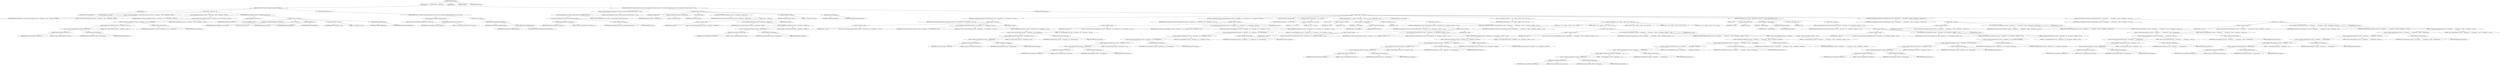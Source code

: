 digraph "addJavaRuntime" {  
"1075" [label = <(METHOD,addJavaRuntime)<SUB>569</SUB>> ]
"129" [label = <(PARAM,this)<SUB>569</SUB>> ]
"1076" [label = <(BLOCK,&lt;empty&gt;,&lt;empty&gt;)<SUB>569</SUB>> ]
"1077" [label = <(CONTROL_STRUCTURE,if (JavaEnvUtils.isKaffe()),if (JavaEnvUtils.isKaffe()))<SUB>570</SUB>> ]
"1078" [label = <(isKaffe,isKaffe())<SUB>570</SUB>> ]
"1079" [label = <(IDENTIFIER,JavaEnvUtils,isKaffe())<SUB>570</SUB>> ]
"1080" [label = <(BLOCK,&lt;empty&gt;,&lt;empty&gt;)<SUB>570</SUB>> ]
"125" [label = <(LOCAL,File kaffeShare: java.io.File)> ]
"1081" [label = <(&lt;operator&gt;.assignment,File kaffeShare = new File(System.getProperty(&quot;java.home&quot;) + File.separator + &quot;share&quot; + File.separator + &quot;kaffe&quot;))<SUB>573</SUB>> ]
"1082" [label = <(IDENTIFIER,kaffeShare,File kaffeShare = new File(System.getProperty(&quot;java.home&quot;) + File.separator + &quot;share&quot; + File.separator + &quot;kaffe&quot;))<SUB>573</SUB>> ]
"1083" [label = <(&lt;operator&gt;.alloc,new File(System.getProperty(&quot;java.home&quot;) + File.separator + &quot;share&quot; + File.separator + &quot;kaffe&quot;))<SUB>573</SUB>> ]
"1084" [label = <(&lt;init&gt;,new File(System.getProperty(&quot;java.home&quot;) + File.separator + &quot;share&quot; + File.separator + &quot;kaffe&quot;))<SUB>573</SUB>> ]
"124" [label = <(IDENTIFIER,kaffeShare,new File(System.getProperty(&quot;java.home&quot;) + File.separator + &quot;share&quot; + File.separator + &quot;kaffe&quot;))<SUB>573</SUB>> ]
"1085" [label = <(&lt;operator&gt;.addition,System.getProperty(&quot;java.home&quot;) + File.separator + &quot;share&quot; + File.separator + &quot;kaffe&quot;)<SUB>573</SUB>> ]
"1086" [label = <(&lt;operator&gt;.addition,System.getProperty(&quot;java.home&quot;) + File.separator + &quot;share&quot; + File.separator)<SUB>573</SUB>> ]
"1087" [label = <(&lt;operator&gt;.addition,System.getProperty(&quot;java.home&quot;) + File.separator + &quot;share&quot;)<SUB>573</SUB>> ]
"1088" [label = <(&lt;operator&gt;.addition,System.getProperty(&quot;java.home&quot;) + File.separator)<SUB>573</SUB>> ]
"1089" [label = <(getProperty,System.getProperty(&quot;java.home&quot;))<SUB>573</SUB>> ]
"1090" [label = <(IDENTIFIER,System,System.getProperty(&quot;java.home&quot;))<SUB>573</SUB>> ]
"1091" [label = <(LITERAL,&quot;java.home&quot;,System.getProperty(&quot;java.home&quot;))<SUB>573</SUB>> ]
"1092" [label = <(&lt;operator&gt;.fieldAccess,File.separator)<SUB>574</SUB>> ]
"1093" [label = <(IDENTIFIER,File,System.getProperty(&quot;java.home&quot;) + File.separator)<SUB>574</SUB>> ]
"1094" [label = <(FIELD_IDENTIFIER,separator,separator)<SUB>574</SUB>> ]
"1095" [label = <(LITERAL,&quot;share&quot;,System.getProperty(&quot;java.home&quot;) + File.separator + &quot;share&quot;)<SUB>574</SUB>> ]
"1096" [label = <(&lt;operator&gt;.fieldAccess,File.separator)<SUB>575</SUB>> ]
"1097" [label = <(IDENTIFIER,File,System.getProperty(&quot;java.home&quot;) + File.separator + &quot;share&quot; + File.separator)<SUB>575</SUB>> ]
"1098" [label = <(FIELD_IDENTIFIER,separator,separator)<SUB>575</SUB>> ]
"1099" [label = <(LITERAL,&quot;kaffe&quot;,System.getProperty(&quot;java.home&quot;) + File.separator + &quot;share&quot; + File.separator + &quot;kaffe&quot;)<SUB>575</SUB>> ]
"1100" [label = <(CONTROL_STRUCTURE,if (kaffeShare.isDirectory()),if (kaffeShare.isDirectory()))<SUB>576</SUB>> ]
"1101" [label = <(isDirectory,kaffeShare.isDirectory())<SUB>576</SUB>> ]
"1102" [label = <(IDENTIFIER,kaffeShare,kaffeShare.isDirectory())<SUB>576</SUB>> ]
"1103" [label = <(BLOCK,&lt;empty&gt;,&lt;empty&gt;)<SUB>576</SUB>> ]
"127" [label = <(LOCAL,FileSet kaffeJarFiles: ANY)> ]
"1104" [label = <(&lt;operator&gt;.assignment,ANY kaffeJarFiles = new FileSet())<SUB>577</SUB>> ]
"1105" [label = <(IDENTIFIER,kaffeJarFiles,ANY kaffeJarFiles = new FileSet())<SUB>577</SUB>> ]
"1106" [label = <(&lt;operator&gt;.alloc,new FileSet())<SUB>577</SUB>> ]
"1107" [label = <(&lt;init&gt;,new FileSet())<SUB>577</SUB>> ]
"126" [label = <(IDENTIFIER,kaffeJarFiles,new FileSet())<SUB>577</SUB>> ]
"1108" [label = <(setDir,setDir(kaffeShare))<SUB>578</SUB>> ]
"1109" [label = <(IDENTIFIER,kaffeJarFiles,setDir(kaffeShare))<SUB>578</SUB>> ]
"1110" [label = <(IDENTIFIER,kaffeShare,setDir(kaffeShare))<SUB>578</SUB>> ]
"1111" [label = <(setIncludes,setIncludes(&quot;*.jar&quot;))<SUB>579</SUB>> ]
"1112" [label = <(IDENTIFIER,kaffeJarFiles,setIncludes(&quot;*.jar&quot;))<SUB>579</SUB>> ]
"1113" [label = <(LITERAL,&quot;*.jar&quot;,setIncludes(&quot;*.jar&quot;))<SUB>579</SUB>> ]
"1114" [label = <(addFileset,addFileset(kaffeJarFiles))<SUB>580</SUB>> ]
"128" [label = <(IDENTIFIER,this,addFileset(kaffeJarFiles))<SUB>580</SUB>> ]
"1115" [label = <(IDENTIFIER,kaffeJarFiles,addFileset(kaffeJarFiles))<SUB>580</SUB>> ]
"1116" [label = <(CONTROL_STRUCTURE,else,else)<SUB>582</SUB>> ]
"1117" [label = <(CONTROL_STRUCTURE,if (&quot;GNU libgcj&quot;.equals(System.getProperty(&quot;java.vm.name&quot;))),if (&quot;GNU libgcj&quot;.equals(System.getProperty(&quot;java.vm.name&quot;))))<SUB>582</SUB>> ]
"1118" [label = <(equals,this.equals(System.getProperty(&quot;java.vm.name&quot;)))<SUB>582</SUB>> ]
"1119" [label = <(LITERAL,&quot;GNU libgcj&quot;,this.equals(System.getProperty(&quot;java.vm.name&quot;)))<SUB>582</SUB>> ]
"1120" [label = <(getProperty,System.getProperty(&quot;java.vm.name&quot;))<SUB>582</SUB>> ]
"1121" [label = <(IDENTIFIER,System,System.getProperty(&quot;java.vm.name&quot;))<SUB>582</SUB>> ]
"1122" [label = <(LITERAL,&quot;java.vm.name&quot;,System.getProperty(&quot;java.vm.name&quot;))<SUB>582</SUB>> ]
"1123" [label = <(BLOCK,&lt;empty&gt;,&lt;empty&gt;)<SUB>582</SUB>> ]
"1124" [label = <(addExisting,this.addExisting(systemBootClasspath))<SUB>583</SUB>> ]
"130" [label = <(IDENTIFIER,this,this.addExisting(systemBootClasspath))<SUB>583</SUB>> ]
"1125" [label = <(&lt;operator&gt;.fieldAccess,Path.systemBootClasspath)<SUB>583</SUB>> ]
"1126" [label = <(IDENTIFIER,Path,this.addExisting(systemBootClasspath))<SUB>583</SUB>> ]
"1127" [label = <(FIELD_IDENTIFIER,systemBootClasspath,systemBootClasspath)<SUB>583</SUB>> ]
"1128" [label = <(CONTROL_STRUCTURE,if (System.getProperty(&quot;java.vendor&quot;).toLowerCase(Locale.US).indexOf(&quot;microsoft&quot;) &gt;= 0),if (System.getProperty(&quot;java.vendor&quot;).toLowerCase(Locale.US).indexOf(&quot;microsoft&quot;) &gt;= 0))<SUB>586</SUB>> ]
"1129" [label = <(&lt;operator&gt;.greaterEqualsThan,System.getProperty(&quot;java.vendor&quot;).toLowerCase(Locale.US).indexOf(&quot;microsoft&quot;) &gt;= 0)<SUB>586</SUB>> ]
"1130" [label = <(indexOf,System.getProperty(&quot;java.vendor&quot;).toLowerCase(Locale.US).indexOf(&quot;microsoft&quot;))<SUB>586</SUB>> ]
"1131" [label = <(toLowerCase,System.getProperty(&quot;java.vendor&quot;).toLowerCase(Locale.US))<SUB>586</SUB>> ]
"1132" [label = <(getProperty,System.getProperty(&quot;java.vendor&quot;))<SUB>586</SUB>> ]
"1133" [label = <(IDENTIFIER,System,System.getProperty(&quot;java.vendor&quot;))<SUB>586</SUB>> ]
"1134" [label = <(LITERAL,&quot;java.vendor&quot;,System.getProperty(&quot;java.vendor&quot;))<SUB>586</SUB>> ]
"1135" [label = <(&lt;operator&gt;.fieldAccess,Locale.US)<SUB>586</SUB>> ]
"1136" [label = <(IDENTIFIER,Locale,System.getProperty(&quot;java.vendor&quot;).toLowerCase(Locale.US))<SUB>586</SUB>> ]
"1137" [label = <(FIELD_IDENTIFIER,US,US)<SUB>586</SUB>> ]
"1138" [label = <(LITERAL,&quot;microsoft&quot;,System.getProperty(&quot;java.vendor&quot;).toLowerCase(Locale.US).indexOf(&quot;microsoft&quot;))<SUB>586</SUB>> ]
"1139" [label = <(LITERAL,0,System.getProperty(&quot;java.vendor&quot;).toLowerCase(Locale.US).indexOf(&quot;microsoft&quot;) &gt;= 0)<SUB>586</SUB>> ]
"1140" [label = <(BLOCK,&lt;empty&gt;,&lt;empty&gt;)<SUB>586</SUB>> ]
"132" [label = <(LOCAL,FileSet msZipFiles: ANY)> ]
"1141" [label = <(&lt;operator&gt;.assignment,ANY msZipFiles = new FileSet())<SUB>589</SUB>> ]
"1142" [label = <(IDENTIFIER,msZipFiles,ANY msZipFiles = new FileSet())<SUB>589</SUB>> ]
"1143" [label = <(&lt;operator&gt;.alloc,new FileSet())<SUB>589</SUB>> ]
"1144" [label = <(&lt;init&gt;,new FileSet())<SUB>589</SUB>> ]
"131" [label = <(IDENTIFIER,msZipFiles,new FileSet())<SUB>589</SUB>> ]
"1145" [label = <(setDir,setDir(new File(System.getProperty(&quot;java.home&quot;) + File.separator + &quot;Packages&quot;)))<SUB>590</SUB>> ]
"1146" [label = <(IDENTIFIER,msZipFiles,setDir(new File(System.getProperty(&quot;java.home&quot;) + File.separator + &quot;Packages&quot;)))<SUB>590</SUB>> ]
"1147" [label = <(BLOCK,&lt;empty&gt;,&lt;empty&gt;)<SUB>590</SUB>> ]
"1148" [label = <(&lt;operator&gt;.assignment,&lt;empty&gt;)> ]
"1149" [label = <(IDENTIFIER,$obj18,&lt;empty&gt;)> ]
"1150" [label = <(&lt;operator&gt;.alloc,new File(System.getProperty(&quot;java.home&quot;) + File.separator + &quot;Packages&quot;))<SUB>590</SUB>> ]
"1151" [label = <(&lt;init&gt;,new File(System.getProperty(&quot;java.home&quot;) + File.separator + &quot;Packages&quot;))<SUB>590</SUB>> ]
"1152" [label = <(IDENTIFIER,$obj18,new File(System.getProperty(&quot;java.home&quot;) + File.separator + &quot;Packages&quot;))> ]
"1153" [label = <(&lt;operator&gt;.addition,System.getProperty(&quot;java.home&quot;) + File.separator + &quot;Packages&quot;)<SUB>590</SUB>> ]
"1154" [label = <(&lt;operator&gt;.addition,System.getProperty(&quot;java.home&quot;) + File.separator)<SUB>590</SUB>> ]
"1155" [label = <(getProperty,System.getProperty(&quot;java.home&quot;))<SUB>590</SUB>> ]
"1156" [label = <(IDENTIFIER,System,System.getProperty(&quot;java.home&quot;))<SUB>590</SUB>> ]
"1157" [label = <(LITERAL,&quot;java.home&quot;,System.getProperty(&quot;java.home&quot;))<SUB>590</SUB>> ]
"1158" [label = <(&lt;operator&gt;.fieldAccess,File.separator)<SUB>591</SUB>> ]
"1159" [label = <(IDENTIFIER,File,System.getProperty(&quot;java.home&quot;) + File.separator)<SUB>591</SUB>> ]
"1160" [label = <(FIELD_IDENTIFIER,separator,separator)<SUB>591</SUB>> ]
"1161" [label = <(LITERAL,&quot;Packages&quot;,System.getProperty(&quot;java.home&quot;) + File.separator + &quot;Packages&quot;)<SUB>591</SUB>> ]
"1162" [label = <(IDENTIFIER,$obj18,&lt;empty&gt;)> ]
"1163" [label = <(setIncludes,setIncludes(&quot;*.ZIP&quot;))<SUB>592</SUB>> ]
"1164" [label = <(IDENTIFIER,msZipFiles,setIncludes(&quot;*.ZIP&quot;))<SUB>592</SUB>> ]
"1165" [label = <(LITERAL,&quot;*.ZIP&quot;,setIncludes(&quot;*.ZIP&quot;))<SUB>592</SUB>> ]
"1166" [label = <(addFileset,addFileset(msZipFiles))<SUB>593</SUB>> ]
"133" [label = <(IDENTIFIER,this,addFileset(msZipFiles))<SUB>593</SUB>> ]
"1167" [label = <(IDENTIFIER,msZipFiles,addFileset(msZipFiles))<SUB>593</SUB>> ]
"1168" [label = <(CONTROL_STRUCTURE,else,else)<SUB>594</SUB>> ]
"1169" [label = <(BLOCK,&lt;empty&gt;,&lt;empty&gt;)<SUB>594</SUB>> ]
"1170" [label = <(addExisting,this.addExisting(new Path(null, System.getProperty(&quot;java.home&quot;) + File.separator + &quot;lib&quot; + File.separator + &quot;rt.jar&quot;)))<SUB>596</SUB>> ]
"134" [label = <(IDENTIFIER,this,this.addExisting(new Path(null, System.getProperty(&quot;java.home&quot;) + File.separator + &quot;lib&quot; + File.separator + &quot;rt.jar&quot;)))<SUB>596</SUB>> ]
"1171" [label = <(BLOCK,&lt;empty&gt;,&lt;empty&gt;)<SUB>596</SUB>> ]
"1172" [label = <(&lt;operator&gt;.assignment,&lt;empty&gt;)> ]
"1173" [label = <(IDENTIFIER,$obj19,&lt;empty&gt;)> ]
"1174" [label = <(&lt;operator&gt;.alloc,new Path(null, System.getProperty(&quot;java.home&quot;) + File.separator + &quot;lib&quot; + File.separator + &quot;rt.jar&quot;))<SUB>596</SUB>> ]
"1175" [label = <(&lt;init&gt;,new Path(null, System.getProperty(&quot;java.home&quot;) + File.separator + &quot;lib&quot; + File.separator + &quot;rt.jar&quot;))<SUB>596</SUB>> ]
"1176" [label = <(IDENTIFIER,$obj19,new Path(null, System.getProperty(&quot;java.home&quot;) + File.separator + &quot;lib&quot; + File.separator + &quot;rt.jar&quot;))> ]
"1177" [label = <(LITERAL,null,new Path(null, System.getProperty(&quot;java.home&quot;) + File.separator + &quot;lib&quot; + File.separator + &quot;rt.jar&quot;))<SUB>596</SUB>> ]
"1178" [label = <(&lt;operator&gt;.addition,System.getProperty(&quot;java.home&quot;) + File.separator + &quot;lib&quot; + File.separator + &quot;rt.jar&quot;)<SUB>597</SUB>> ]
"1179" [label = <(&lt;operator&gt;.addition,System.getProperty(&quot;java.home&quot;) + File.separator + &quot;lib&quot; + File.separator)<SUB>597</SUB>> ]
"1180" [label = <(&lt;operator&gt;.addition,System.getProperty(&quot;java.home&quot;) + File.separator + &quot;lib&quot;)<SUB>597</SUB>> ]
"1181" [label = <(&lt;operator&gt;.addition,System.getProperty(&quot;java.home&quot;) + File.separator)<SUB>597</SUB>> ]
"1182" [label = <(getProperty,System.getProperty(&quot;java.home&quot;))<SUB>597</SUB>> ]
"1183" [label = <(IDENTIFIER,System,System.getProperty(&quot;java.home&quot;))<SUB>597</SUB>> ]
"1184" [label = <(LITERAL,&quot;java.home&quot;,System.getProperty(&quot;java.home&quot;))<SUB>597</SUB>> ]
"1185" [label = <(&lt;operator&gt;.fieldAccess,File.separator)<SUB>598</SUB>> ]
"1186" [label = <(IDENTIFIER,File,System.getProperty(&quot;java.home&quot;) + File.separator)<SUB>598</SUB>> ]
"1187" [label = <(FIELD_IDENTIFIER,separator,separator)<SUB>598</SUB>> ]
"1188" [label = <(LITERAL,&quot;lib&quot;,System.getProperty(&quot;java.home&quot;) + File.separator + &quot;lib&quot;)<SUB>598</SUB>> ]
"1189" [label = <(&lt;operator&gt;.fieldAccess,File.separator)<SUB>599</SUB>> ]
"1190" [label = <(IDENTIFIER,File,System.getProperty(&quot;java.home&quot;) + File.separator + &quot;lib&quot; + File.separator)<SUB>599</SUB>> ]
"1191" [label = <(FIELD_IDENTIFIER,separator,separator)<SUB>599</SUB>> ]
"1192" [label = <(LITERAL,&quot;rt.jar&quot;,System.getProperty(&quot;java.home&quot;) + File.separator + &quot;lib&quot; + File.separator + &quot;rt.jar&quot;)<SUB>599</SUB>> ]
"1193" [label = <(IDENTIFIER,$obj19,&lt;empty&gt;)> ]
"1194" [label = <(addExisting,this.addExisting(new Path(null, System.getProperty(&quot;java.home&quot;) + File.separator + &quot;jre&quot; + File.separator + &quot;lib&quot; + File.separator + &quot;rt.jar&quot;)))<SUB>602</SUB>> ]
"135" [label = <(IDENTIFIER,this,this.addExisting(new Path(null, System.getProperty(&quot;java.home&quot;) + File.separator + &quot;jre&quot; + File.separator + &quot;lib&quot; + File.separator + &quot;rt.jar&quot;)))<SUB>602</SUB>> ]
"1195" [label = <(BLOCK,&lt;empty&gt;,&lt;empty&gt;)<SUB>602</SUB>> ]
"1196" [label = <(&lt;operator&gt;.assignment,&lt;empty&gt;)> ]
"1197" [label = <(IDENTIFIER,$obj20,&lt;empty&gt;)> ]
"1198" [label = <(&lt;operator&gt;.alloc,new Path(null, System.getProperty(&quot;java.home&quot;) + File.separator + &quot;jre&quot; + File.separator + &quot;lib&quot; + File.separator + &quot;rt.jar&quot;))<SUB>602</SUB>> ]
"1199" [label = <(&lt;init&gt;,new Path(null, System.getProperty(&quot;java.home&quot;) + File.separator + &quot;jre&quot; + File.separator + &quot;lib&quot; + File.separator + &quot;rt.jar&quot;))<SUB>602</SUB>> ]
"1200" [label = <(IDENTIFIER,$obj20,new Path(null, System.getProperty(&quot;java.home&quot;) + File.separator + &quot;jre&quot; + File.separator + &quot;lib&quot; + File.separator + &quot;rt.jar&quot;))> ]
"1201" [label = <(LITERAL,null,new Path(null, System.getProperty(&quot;java.home&quot;) + File.separator + &quot;jre&quot; + File.separator + &quot;lib&quot; + File.separator + &quot;rt.jar&quot;))<SUB>602</SUB>> ]
"1202" [label = <(&lt;operator&gt;.addition,System.getProperty(&quot;java.home&quot;) + File.separator + &quot;jre&quot; + File.separator + &quot;lib&quot; + File.separator + &quot;rt.jar&quot;)<SUB>603</SUB>> ]
"1203" [label = <(&lt;operator&gt;.addition,System.getProperty(&quot;java.home&quot;) + File.separator + &quot;jre&quot; + File.separator + &quot;lib&quot; + File.separator)<SUB>603</SUB>> ]
"1204" [label = <(&lt;operator&gt;.addition,System.getProperty(&quot;java.home&quot;) + File.separator + &quot;jre&quot; + File.separator + &quot;lib&quot;)<SUB>603</SUB>> ]
"1205" [label = <(&lt;operator&gt;.addition,System.getProperty(&quot;java.home&quot;) + File.separator + &quot;jre&quot; + File.separator)<SUB>603</SUB>> ]
"1206" [label = <(&lt;operator&gt;.addition,System.getProperty(&quot;java.home&quot;) + File.separator + &quot;jre&quot;)<SUB>603</SUB>> ]
"1207" [label = <(&lt;operator&gt;.addition,System.getProperty(&quot;java.home&quot;) + File.separator)<SUB>603</SUB>> ]
"1208" [label = <(getProperty,System.getProperty(&quot;java.home&quot;))<SUB>603</SUB>> ]
"1209" [label = <(IDENTIFIER,System,System.getProperty(&quot;java.home&quot;))<SUB>603</SUB>> ]
"1210" [label = <(LITERAL,&quot;java.home&quot;,System.getProperty(&quot;java.home&quot;))<SUB>603</SUB>> ]
"1211" [label = <(&lt;operator&gt;.fieldAccess,File.separator)<SUB>604</SUB>> ]
"1212" [label = <(IDENTIFIER,File,System.getProperty(&quot;java.home&quot;) + File.separator)<SUB>604</SUB>> ]
"1213" [label = <(FIELD_IDENTIFIER,separator,separator)<SUB>604</SUB>> ]
"1214" [label = <(LITERAL,&quot;jre&quot;,System.getProperty(&quot;java.home&quot;) + File.separator + &quot;jre&quot;)<SUB>604</SUB>> ]
"1215" [label = <(&lt;operator&gt;.fieldAccess,File.separator)<SUB>605</SUB>> ]
"1216" [label = <(IDENTIFIER,File,System.getProperty(&quot;java.home&quot;) + File.separator + &quot;jre&quot; + File.separator)<SUB>605</SUB>> ]
"1217" [label = <(FIELD_IDENTIFIER,separator,separator)<SUB>605</SUB>> ]
"1218" [label = <(LITERAL,&quot;lib&quot;,System.getProperty(&quot;java.home&quot;) + File.separator + &quot;jre&quot; + File.separator + &quot;lib&quot;)<SUB>605</SUB>> ]
"1219" [label = <(&lt;operator&gt;.fieldAccess,File.separator)<SUB>606</SUB>> ]
"1220" [label = <(IDENTIFIER,File,System.getProperty(&quot;java.home&quot;) + File.separator + &quot;jre&quot; + File.separator + &quot;lib&quot; + File.separator)<SUB>606</SUB>> ]
"1221" [label = <(FIELD_IDENTIFIER,separator,separator)<SUB>606</SUB>> ]
"1222" [label = <(LITERAL,&quot;rt.jar&quot;,System.getProperty(&quot;java.home&quot;) + File.separator + &quot;jre&quot; + File.separator + &quot;lib&quot; + File.separator + &quot;rt.jar&quot;)<SUB>606</SUB>> ]
"1223" [label = <(IDENTIFIER,$obj20,&lt;empty&gt;)> ]
"1224" [label = <(LOCAL,String[] secJars: java.lang.String[])> ]
"1225" [label = <(&lt;operator&gt;.assignment,String[] secJars = { &quot;jce&quot;, &quot;jsse&quot; })<SUB>609</SUB>> ]
"1226" [label = <(IDENTIFIER,secJars,String[] secJars = { &quot;jce&quot;, &quot;jsse&quot; })<SUB>609</SUB>> ]
"1227" [label = <(&lt;operator&gt;.arrayInitializer,{ &quot;jce&quot;, &quot;jsse&quot; })<SUB>609</SUB>> ]
"1228" [label = <(LITERAL,&quot;jce&quot;,{ &quot;jce&quot;, &quot;jsse&quot; })<SUB>609</SUB>> ]
"1229" [label = <(LITERAL,&quot;jsse&quot;,{ &quot;jce&quot;, &quot;jsse&quot; })<SUB>609</SUB>> ]
"1230" [label = <(CONTROL_STRUCTURE,for (int i = 0; Some(i &lt; secJars.length); i++),for (int i = 0; Some(i &lt; secJars.length); i++))<SUB>610</SUB>> ]
"1231" [label = <(LOCAL,int i: int)> ]
"1232" [label = <(&lt;operator&gt;.assignment,int i = 0)<SUB>610</SUB>> ]
"1233" [label = <(IDENTIFIER,i,int i = 0)<SUB>610</SUB>> ]
"1234" [label = <(LITERAL,0,int i = 0)<SUB>610</SUB>> ]
"1235" [label = <(&lt;operator&gt;.lessThan,i &lt; secJars.length)<SUB>610</SUB>> ]
"1236" [label = <(IDENTIFIER,i,i &lt; secJars.length)<SUB>610</SUB>> ]
"1237" [label = <(&lt;operator&gt;.fieldAccess,secJars.length)<SUB>610</SUB>> ]
"1238" [label = <(IDENTIFIER,secJars,i &lt; secJars.length)<SUB>610</SUB>> ]
"1239" [label = <(FIELD_IDENTIFIER,length,length)<SUB>610</SUB>> ]
"1240" [label = <(&lt;operator&gt;.postIncrement,i++)<SUB>610</SUB>> ]
"1241" [label = <(IDENTIFIER,i,i++)<SUB>610</SUB>> ]
"1242" [label = <(BLOCK,&lt;empty&gt;,&lt;empty&gt;)<SUB>610</SUB>> ]
"1243" [label = <(addExisting,this.addExisting(new Path(null, System.getProperty(&quot;java.home&quot;) + File.separator + &quot;lib&quot; + File.separator + secJars[i] + &quot;.jar&quot;)))<SUB>611</SUB>> ]
"136" [label = <(IDENTIFIER,this,this.addExisting(new Path(null, System.getProperty(&quot;java.home&quot;) + File.separator + &quot;lib&quot; + File.separator + secJars[i] + &quot;.jar&quot;)))<SUB>611</SUB>> ]
"1244" [label = <(BLOCK,&lt;empty&gt;,&lt;empty&gt;)<SUB>611</SUB>> ]
"1245" [label = <(&lt;operator&gt;.assignment,&lt;empty&gt;)> ]
"1246" [label = <(IDENTIFIER,$obj21,&lt;empty&gt;)> ]
"1247" [label = <(&lt;operator&gt;.alloc,new Path(null, System.getProperty(&quot;java.home&quot;) + File.separator + &quot;lib&quot; + File.separator + secJars[i] + &quot;.jar&quot;))<SUB>611</SUB>> ]
"1248" [label = <(&lt;init&gt;,new Path(null, System.getProperty(&quot;java.home&quot;) + File.separator + &quot;lib&quot; + File.separator + secJars[i] + &quot;.jar&quot;))<SUB>611</SUB>> ]
"1249" [label = <(IDENTIFIER,$obj21,new Path(null, System.getProperty(&quot;java.home&quot;) + File.separator + &quot;lib&quot; + File.separator + secJars[i] + &quot;.jar&quot;))> ]
"1250" [label = <(LITERAL,null,new Path(null, System.getProperty(&quot;java.home&quot;) + File.separator + &quot;lib&quot; + File.separator + secJars[i] + &quot;.jar&quot;))<SUB>611</SUB>> ]
"1251" [label = <(&lt;operator&gt;.addition,System.getProperty(&quot;java.home&quot;) + File.separator + &quot;lib&quot; + File.separator + secJars[i] + &quot;.jar&quot;)<SUB>612</SUB>> ]
"1252" [label = <(&lt;operator&gt;.addition,System.getProperty(&quot;java.home&quot;) + File.separator + &quot;lib&quot; + File.separator + secJars[i])<SUB>612</SUB>> ]
"1253" [label = <(&lt;operator&gt;.addition,System.getProperty(&quot;java.home&quot;) + File.separator + &quot;lib&quot; + File.separator)<SUB>612</SUB>> ]
"1254" [label = <(&lt;operator&gt;.addition,System.getProperty(&quot;java.home&quot;) + File.separator + &quot;lib&quot;)<SUB>612</SUB>> ]
"1255" [label = <(&lt;operator&gt;.addition,System.getProperty(&quot;java.home&quot;) + File.separator)<SUB>612</SUB>> ]
"1256" [label = <(getProperty,System.getProperty(&quot;java.home&quot;))<SUB>612</SUB>> ]
"1257" [label = <(IDENTIFIER,System,System.getProperty(&quot;java.home&quot;))<SUB>612</SUB>> ]
"1258" [label = <(LITERAL,&quot;java.home&quot;,System.getProperty(&quot;java.home&quot;))<SUB>612</SUB>> ]
"1259" [label = <(&lt;operator&gt;.fieldAccess,File.separator)<SUB>613</SUB>> ]
"1260" [label = <(IDENTIFIER,File,System.getProperty(&quot;java.home&quot;) + File.separator)<SUB>613</SUB>> ]
"1261" [label = <(FIELD_IDENTIFIER,separator,separator)<SUB>613</SUB>> ]
"1262" [label = <(LITERAL,&quot;lib&quot;,System.getProperty(&quot;java.home&quot;) + File.separator + &quot;lib&quot;)<SUB>613</SUB>> ]
"1263" [label = <(&lt;operator&gt;.fieldAccess,File.separator)<SUB>614</SUB>> ]
"1264" [label = <(IDENTIFIER,File,System.getProperty(&quot;java.home&quot;) + File.separator + &quot;lib&quot; + File.separator)<SUB>614</SUB>> ]
"1265" [label = <(FIELD_IDENTIFIER,separator,separator)<SUB>614</SUB>> ]
"1266" [label = <(&lt;operator&gt;.indexAccess,secJars[i])<SUB>614</SUB>> ]
"1267" [label = <(IDENTIFIER,secJars,System.getProperty(&quot;java.home&quot;) + File.separator + &quot;lib&quot; + File.separator + secJars[i])<SUB>614</SUB>> ]
"1268" [label = <(IDENTIFIER,i,System.getProperty(&quot;java.home&quot;) + File.separator + &quot;lib&quot; + File.separator + secJars[i])<SUB>614</SUB>> ]
"1269" [label = <(LITERAL,&quot;.jar&quot;,System.getProperty(&quot;java.home&quot;) + File.separator + &quot;lib&quot; + File.separator + secJars[i] + &quot;.jar&quot;)<SUB>614</SUB>> ]
"1270" [label = <(IDENTIFIER,$obj21,&lt;empty&gt;)> ]
"1271" [label = <(addExisting,this.addExisting(new Path(null, System.getProperty(&quot;java.home&quot;) + File.separator + &quot;..&quot; + File.separator + &quot;Classes&quot; + File.separator + secJars[i] + &quot;.jar&quot;)))<SUB>615</SUB>> ]
"137" [label = <(IDENTIFIER,this,this.addExisting(new Path(null, System.getProperty(&quot;java.home&quot;) + File.separator + &quot;..&quot; + File.separator + &quot;Classes&quot; + File.separator + secJars[i] + &quot;.jar&quot;)))<SUB>615</SUB>> ]
"1272" [label = <(BLOCK,&lt;empty&gt;,&lt;empty&gt;)<SUB>615</SUB>> ]
"1273" [label = <(&lt;operator&gt;.assignment,&lt;empty&gt;)> ]
"1274" [label = <(IDENTIFIER,$obj22,&lt;empty&gt;)> ]
"1275" [label = <(&lt;operator&gt;.alloc,new Path(null, System.getProperty(&quot;java.home&quot;) + File.separator + &quot;..&quot; + File.separator + &quot;Classes&quot; + File.separator + secJars[i] + &quot;.jar&quot;))<SUB>615</SUB>> ]
"1276" [label = <(&lt;init&gt;,new Path(null, System.getProperty(&quot;java.home&quot;) + File.separator + &quot;..&quot; + File.separator + &quot;Classes&quot; + File.separator + secJars[i] + &quot;.jar&quot;))<SUB>615</SUB>> ]
"1277" [label = <(IDENTIFIER,$obj22,new Path(null, System.getProperty(&quot;java.home&quot;) + File.separator + &quot;..&quot; + File.separator + &quot;Classes&quot; + File.separator + secJars[i] + &quot;.jar&quot;))> ]
"1278" [label = <(LITERAL,null,new Path(null, System.getProperty(&quot;java.home&quot;) + File.separator + &quot;..&quot; + File.separator + &quot;Classes&quot; + File.separator + secJars[i] + &quot;.jar&quot;))<SUB>615</SUB>> ]
"1279" [label = <(&lt;operator&gt;.addition,System.getProperty(&quot;java.home&quot;) + File.separator + &quot;..&quot; + File.separator + &quot;Classes&quot; + File.separator + secJars[i] + &quot;.jar&quot;)<SUB>616</SUB>> ]
"1280" [label = <(&lt;operator&gt;.addition,System.getProperty(&quot;java.home&quot;) + File.separator + &quot;..&quot; + File.separator + &quot;Classes&quot; + File.separator + secJars[i])<SUB>616</SUB>> ]
"1281" [label = <(&lt;operator&gt;.addition,System.getProperty(&quot;java.home&quot;) + File.separator + &quot;..&quot; + File.separator + &quot;Classes&quot; + File.separator)<SUB>616</SUB>> ]
"1282" [label = <(&lt;operator&gt;.addition,System.getProperty(&quot;java.home&quot;) + File.separator + &quot;..&quot; + File.separator + &quot;Classes&quot;)<SUB>616</SUB>> ]
"1283" [label = <(&lt;operator&gt;.addition,System.getProperty(&quot;java.home&quot;) + File.separator + &quot;..&quot; + File.separator)<SUB>616</SUB>> ]
"1284" [label = <(&lt;operator&gt;.addition,System.getProperty(&quot;java.home&quot;) + File.separator + &quot;..&quot;)<SUB>616</SUB>> ]
"1285" [label = <(&lt;operator&gt;.addition,System.getProperty(&quot;java.home&quot;) + File.separator)<SUB>616</SUB>> ]
"1286" [label = <(getProperty,System.getProperty(&quot;java.home&quot;))<SUB>616</SUB>> ]
"1287" [label = <(IDENTIFIER,System,System.getProperty(&quot;java.home&quot;))<SUB>616</SUB>> ]
"1288" [label = <(LITERAL,&quot;java.home&quot;,System.getProperty(&quot;java.home&quot;))<SUB>616</SUB>> ]
"1289" [label = <(&lt;operator&gt;.fieldAccess,File.separator)<SUB>617</SUB>> ]
"1290" [label = <(IDENTIFIER,File,System.getProperty(&quot;java.home&quot;) + File.separator)<SUB>617</SUB>> ]
"1291" [label = <(FIELD_IDENTIFIER,separator,separator)<SUB>617</SUB>> ]
"1292" [label = <(LITERAL,&quot;..&quot;,System.getProperty(&quot;java.home&quot;) + File.separator + &quot;..&quot;)<SUB>617</SUB>> ]
"1293" [label = <(&lt;operator&gt;.fieldAccess,File.separator)<SUB>618</SUB>> ]
"1294" [label = <(IDENTIFIER,File,System.getProperty(&quot;java.home&quot;) + File.separator + &quot;..&quot; + File.separator)<SUB>618</SUB>> ]
"1295" [label = <(FIELD_IDENTIFIER,separator,separator)<SUB>618</SUB>> ]
"1296" [label = <(LITERAL,&quot;Classes&quot;,System.getProperty(&quot;java.home&quot;) + File.separator + &quot;..&quot; + File.separator + &quot;Classes&quot;)<SUB>618</SUB>> ]
"1297" [label = <(&lt;operator&gt;.fieldAccess,File.separator)<SUB>619</SUB>> ]
"1298" [label = <(IDENTIFIER,File,System.getProperty(&quot;java.home&quot;) + File.separator + &quot;..&quot; + File.separator + &quot;Classes&quot; + File.separator)<SUB>619</SUB>> ]
"1299" [label = <(FIELD_IDENTIFIER,separator,separator)<SUB>619</SUB>> ]
"1300" [label = <(&lt;operator&gt;.indexAccess,secJars[i])<SUB>619</SUB>> ]
"1301" [label = <(IDENTIFIER,secJars,System.getProperty(&quot;java.home&quot;) + File.separator + &quot;..&quot; + File.separator + &quot;Classes&quot; + File.separator + secJars[i])<SUB>619</SUB>> ]
"1302" [label = <(IDENTIFIER,i,System.getProperty(&quot;java.home&quot;) + File.separator + &quot;..&quot; + File.separator + &quot;Classes&quot; + File.separator + secJars[i])<SUB>619</SUB>> ]
"1303" [label = <(LITERAL,&quot;.jar&quot;,System.getProperty(&quot;java.home&quot;) + File.separator + &quot;..&quot; + File.separator + &quot;Classes&quot; + File.separator + secJars[i] + &quot;.jar&quot;)<SUB>619</SUB>> ]
"1304" [label = <(IDENTIFIER,$obj22,&lt;empty&gt;)> ]
"1305" [label = <(LOCAL,String[] ibmJars: java.lang.String[])> ]
"1306" [label = <(&lt;operator&gt;.assignment,String[] ibmJars = { &quot;core&quot;, &quot;graphics&quot;, &quot;security&quot;, &quot;server&quot;, &quot;xml&quot; })<SUB>624</SUB>> ]
"1307" [label = <(IDENTIFIER,ibmJars,String[] ibmJars = { &quot;core&quot;, &quot;graphics&quot;, &quot;security&quot;, &quot;server&quot;, &quot;xml&quot; })<SUB>624</SUB>> ]
"1308" [label = <(&lt;operator&gt;.arrayInitializer,{ &quot;core&quot;, &quot;graphics&quot;, &quot;security&quot;, &quot;server&quot;, &quot;xml&quot; })<SUB>625</SUB>> ]
"1309" [label = <(LITERAL,&quot;core&quot;,{ &quot;core&quot;, &quot;graphics&quot;, &quot;security&quot;, &quot;server&quot;, &quot;xml&quot; })<SUB>625</SUB>> ]
"1310" [label = <(LITERAL,&quot;graphics&quot;,{ &quot;core&quot;, &quot;graphics&quot;, &quot;security&quot;, &quot;server&quot;, &quot;xml&quot; })<SUB>625</SUB>> ]
"1311" [label = <(LITERAL,&quot;security&quot;,{ &quot;core&quot;, &quot;graphics&quot;, &quot;security&quot;, &quot;server&quot;, &quot;xml&quot; })<SUB>625</SUB>> ]
"1312" [label = <(LITERAL,&quot;server&quot;,{ &quot;core&quot;, &quot;graphics&quot;, &quot;security&quot;, &quot;server&quot;, &quot;xml&quot; })<SUB>625</SUB>> ]
"1313" [label = <(LITERAL,&quot;xml&quot;,{ &quot;core&quot;, &quot;graphics&quot;, &quot;security&quot;, &quot;server&quot;, &quot;xml&quot; })<SUB>625</SUB>> ]
"1314" [label = <(CONTROL_STRUCTURE,for (int i = 0; Some(i &lt; ibmJars.length); i++),for (int i = 0; Some(i &lt; ibmJars.length); i++))<SUB>626</SUB>> ]
"1315" [label = <(LOCAL,int i: int)> ]
"1316" [label = <(&lt;operator&gt;.assignment,int i = 0)<SUB>626</SUB>> ]
"1317" [label = <(IDENTIFIER,i,int i = 0)<SUB>626</SUB>> ]
"1318" [label = <(LITERAL,0,int i = 0)<SUB>626</SUB>> ]
"1319" [label = <(&lt;operator&gt;.lessThan,i &lt; ibmJars.length)<SUB>626</SUB>> ]
"1320" [label = <(IDENTIFIER,i,i &lt; ibmJars.length)<SUB>626</SUB>> ]
"1321" [label = <(&lt;operator&gt;.fieldAccess,ibmJars.length)<SUB>626</SUB>> ]
"1322" [label = <(IDENTIFIER,ibmJars,i &lt; ibmJars.length)<SUB>626</SUB>> ]
"1323" [label = <(FIELD_IDENTIFIER,length,length)<SUB>626</SUB>> ]
"1324" [label = <(&lt;operator&gt;.postIncrement,i++)<SUB>626</SUB>> ]
"1325" [label = <(IDENTIFIER,i,i++)<SUB>626</SUB>> ]
"1326" [label = <(BLOCK,&lt;empty&gt;,&lt;empty&gt;)<SUB>626</SUB>> ]
"1327" [label = <(addExisting,this.addExisting(new Path(null, System.getProperty(&quot;java.home&quot;) + File.separator + &quot;lib&quot; + File.separator + ibmJars[i] + &quot;.jar&quot;)))<SUB>627</SUB>> ]
"138" [label = <(IDENTIFIER,this,this.addExisting(new Path(null, System.getProperty(&quot;java.home&quot;) + File.separator + &quot;lib&quot; + File.separator + ibmJars[i] + &quot;.jar&quot;)))<SUB>627</SUB>> ]
"1328" [label = <(BLOCK,&lt;empty&gt;,&lt;empty&gt;)<SUB>627</SUB>> ]
"1329" [label = <(&lt;operator&gt;.assignment,&lt;empty&gt;)> ]
"1330" [label = <(IDENTIFIER,$obj23,&lt;empty&gt;)> ]
"1331" [label = <(&lt;operator&gt;.alloc,new Path(null, System.getProperty(&quot;java.home&quot;) + File.separator + &quot;lib&quot; + File.separator + ibmJars[i] + &quot;.jar&quot;))<SUB>627</SUB>> ]
"1332" [label = <(&lt;init&gt;,new Path(null, System.getProperty(&quot;java.home&quot;) + File.separator + &quot;lib&quot; + File.separator + ibmJars[i] + &quot;.jar&quot;))<SUB>627</SUB>> ]
"1333" [label = <(IDENTIFIER,$obj23,new Path(null, System.getProperty(&quot;java.home&quot;) + File.separator + &quot;lib&quot; + File.separator + ibmJars[i] + &quot;.jar&quot;))> ]
"1334" [label = <(LITERAL,null,new Path(null, System.getProperty(&quot;java.home&quot;) + File.separator + &quot;lib&quot; + File.separator + ibmJars[i] + &quot;.jar&quot;))<SUB>627</SUB>> ]
"1335" [label = <(&lt;operator&gt;.addition,System.getProperty(&quot;java.home&quot;) + File.separator + &quot;lib&quot; + File.separator + ibmJars[i] + &quot;.jar&quot;)<SUB>628</SUB>> ]
"1336" [label = <(&lt;operator&gt;.addition,System.getProperty(&quot;java.home&quot;) + File.separator + &quot;lib&quot; + File.separator + ibmJars[i])<SUB>628</SUB>> ]
"1337" [label = <(&lt;operator&gt;.addition,System.getProperty(&quot;java.home&quot;) + File.separator + &quot;lib&quot; + File.separator)<SUB>628</SUB>> ]
"1338" [label = <(&lt;operator&gt;.addition,System.getProperty(&quot;java.home&quot;) + File.separator + &quot;lib&quot;)<SUB>628</SUB>> ]
"1339" [label = <(&lt;operator&gt;.addition,System.getProperty(&quot;java.home&quot;) + File.separator)<SUB>628</SUB>> ]
"1340" [label = <(getProperty,System.getProperty(&quot;java.home&quot;))<SUB>628</SUB>> ]
"1341" [label = <(IDENTIFIER,System,System.getProperty(&quot;java.home&quot;))<SUB>628</SUB>> ]
"1342" [label = <(LITERAL,&quot;java.home&quot;,System.getProperty(&quot;java.home&quot;))<SUB>628</SUB>> ]
"1343" [label = <(&lt;operator&gt;.fieldAccess,File.separator)<SUB>629</SUB>> ]
"1344" [label = <(IDENTIFIER,File,System.getProperty(&quot;java.home&quot;) + File.separator)<SUB>629</SUB>> ]
"1345" [label = <(FIELD_IDENTIFIER,separator,separator)<SUB>629</SUB>> ]
"1346" [label = <(LITERAL,&quot;lib&quot;,System.getProperty(&quot;java.home&quot;) + File.separator + &quot;lib&quot;)<SUB>629</SUB>> ]
"1347" [label = <(&lt;operator&gt;.fieldAccess,File.separator)<SUB>630</SUB>> ]
"1348" [label = <(IDENTIFIER,File,System.getProperty(&quot;java.home&quot;) + File.separator + &quot;lib&quot; + File.separator)<SUB>630</SUB>> ]
"1349" [label = <(FIELD_IDENTIFIER,separator,separator)<SUB>630</SUB>> ]
"1350" [label = <(&lt;operator&gt;.indexAccess,ibmJars[i])<SUB>630</SUB>> ]
"1351" [label = <(IDENTIFIER,ibmJars,System.getProperty(&quot;java.home&quot;) + File.separator + &quot;lib&quot; + File.separator + ibmJars[i])<SUB>630</SUB>> ]
"1352" [label = <(IDENTIFIER,i,System.getProperty(&quot;java.home&quot;) + File.separator + &quot;lib&quot; + File.separator + ibmJars[i])<SUB>630</SUB>> ]
"1353" [label = <(LITERAL,&quot;.jar&quot;,System.getProperty(&quot;java.home&quot;) + File.separator + &quot;lib&quot; + File.separator + ibmJars[i] + &quot;.jar&quot;)<SUB>630</SUB>> ]
"1354" [label = <(IDENTIFIER,$obj23,&lt;empty&gt;)> ]
"1355" [label = <(addExisting,this.addExisting(new Path(null, System.getProperty(&quot;java.home&quot;) + File.separator + &quot;..&quot; + File.separator + &quot;Classes&quot; + File.separator + &quot;classes.jar&quot;)))<SUB>634</SUB>> ]
"139" [label = <(IDENTIFIER,this,this.addExisting(new Path(null, System.getProperty(&quot;java.home&quot;) + File.separator + &quot;..&quot; + File.separator + &quot;Classes&quot; + File.separator + &quot;classes.jar&quot;)))<SUB>634</SUB>> ]
"1356" [label = <(BLOCK,&lt;empty&gt;,&lt;empty&gt;)<SUB>634</SUB>> ]
"1357" [label = <(&lt;operator&gt;.assignment,&lt;empty&gt;)> ]
"1358" [label = <(IDENTIFIER,$obj24,&lt;empty&gt;)> ]
"1359" [label = <(&lt;operator&gt;.alloc,new Path(null, System.getProperty(&quot;java.home&quot;) + File.separator + &quot;..&quot; + File.separator + &quot;Classes&quot; + File.separator + &quot;classes.jar&quot;))<SUB>634</SUB>> ]
"1360" [label = <(&lt;init&gt;,new Path(null, System.getProperty(&quot;java.home&quot;) + File.separator + &quot;..&quot; + File.separator + &quot;Classes&quot; + File.separator + &quot;classes.jar&quot;))<SUB>634</SUB>> ]
"1361" [label = <(IDENTIFIER,$obj24,new Path(null, System.getProperty(&quot;java.home&quot;) + File.separator + &quot;..&quot; + File.separator + &quot;Classes&quot; + File.separator + &quot;classes.jar&quot;))> ]
"1362" [label = <(LITERAL,null,new Path(null, System.getProperty(&quot;java.home&quot;) + File.separator + &quot;..&quot; + File.separator + &quot;Classes&quot; + File.separator + &quot;classes.jar&quot;))<SUB>634</SUB>> ]
"1363" [label = <(&lt;operator&gt;.addition,System.getProperty(&quot;java.home&quot;) + File.separator + &quot;..&quot; + File.separator + &quot;Classes&quot; + File.separator + &quot;classes.jar&quot;)<SUB>635</SUB>> ]
"1364" [label = <(&lt;operator&gt;.addition,System.getProperty(&quot;java.home&quot;) + File.separator + &quot;..&quot; + File.separator + &quot;Classes&quot; + File.separator)<SUB>635</SUB>> ]
"1365" [label = <(&lt;operator&gt;.addition,System.getProperty(&quot;java.home&quot;) + File.separator + &quot;..&quot; + File.separator + &quot;Classes&quot;)<SUB>635</SUB>> ]
"1366" [label = <(&lt;operator&gt;.addition,System.getProperty(&quot;java.home&quot;) + File.separator + &quot;..&quot; + File.separator)<SUB>635</SUB>> ]
"1367" [label = <(&lt;operator&gt;.addition,System.getProperty(&quot;java.home&quot;) + File.separator + &quot;..&quot;)<SUB>635</SUB>> ]
"1368" [label = <(&lt;operator&gt;.addition,System.getProperty(&quot;java.home&quot;) + File.separator)<SUB>635</SUB>> ]
"1369" [label = <(getProperty,System.getProperty(&quot;java.home&quot;))<SUB>635</SUB>> ]
"1370" [label = <(IDENTIFIER,System,System.getProperty(&quot;java.home&quot;))<SUB>635</SUB>> ]
"1371" [label = <(LITERAL,&quot;java.home&quot;,System.getProperty(&quot;java.home&quot;))<SUB>635</SUB>> ]
"1372" [label = <(&lt;operator&gt;.fieldAccess,File.separator)<SUB>636</SUB>> ]
"1373" [label = <(IDENTIFIER,File,System.getProperty(&quot;java.home&quot;) + File.separator)<SUB>636</SUB>> ]
"1374" [label = <(FIELD_IDENTIFIER,separator,separator)<SUB>636</SUB>> ]
"1375" [label = <(LITERAL,&quot;..&quot;,System.getProperty(&quot;java.home&quot;) + File.separator + &quot;..&quot;)<SUB>636</SUB>> ]
"1376" [label = <(&lt;operator&gt;.fieldAccess,File.separator)<SUB>637</SUB>> ]
"1377" [label = <(IDENTIFIER,File,System.getProperty(&quot;java.home&quot;) + File.separator + &quot;..&quot; + File.separator)<SUB>637</SUB>> ]
"1378" [label = <(FIELD_IDENTIFIER,separator,separator)<SUB>637</SUB>> ]
"1379" [label = <(LITERAL,&quot;Classes&quot;,System.getProperty(&quot;java.home&quot;) + File.separator + &quot;..&quot; + File.separator + &quot;Classes&quot;)<SUB>637</SUB>> ]
"1380" [label = <(&lt;operator&gt;.fieldAccess,File.separator)<SUB>638</SUB>> ]
"1381" [label = <(IDENTIFIER,File,System.getProperty(&quot;java.home&quot;) + File.separator + &quot;..&quot; + File.separator + &quot;Classes&quot; + File.separator)<SUB>638</SUB>> ]
"1382" [label = <(FIELD_IDENTIFIER,separator,separator)<SUB>638</SUB>> ]
"1383" [label = <(LITERAL,&quot;classes.jar&quot;,System.getProperty(&quot;java.home&quot;) + File.separator + &quot;..&quot; + File.separator + &quot;Classes&quot; + File.separator + &quot;classes.jar&quot;)<SUB>638</SUB>> ]
"1384" [label = <(IDENTIFIER,$obj24,&lt;empty&gt;)> ]
"1385" [label = <(addExisting,this.addExisting(new Path(null, System.getProperty(&quot;java.home&quot;) + File.separator + &quot;..&quot; + File.separator + &quot;Classes&quot; + File.separator + &quot;ui.jar&quot;)))<SUB>639</SUB>> ]
"140" [label = <(IDENTIFIER,this,this.addExisting(new Path(null, System.getProperty(&quot;java.home&quot;) + File.separator + &quot;..&quot; + File.separator + &quot;Classes&quot; + File.separator + &quot;ui.jar&quot;)))<SUB>639</SUB>> ]
"1386" [label = <(BLOCK,&lt;empty&gt;,&lt;empty&gt;)<SUB>639</SUB>> ]
"1387" [label = <(&lt;operator&gt;.assignment,&lt;empty&gt;)> ]
"1388" [label = <(IDENTIFIER,$obj25,&lt;empty&gt;)> ]
"1389" [label = <(&lt;operator&gt;.alloc,new Path(null, System.getProperty(&quot;java.home&quot;) + File.separator + &quot;..&quot; + File.separator + &quot;Classes&quot; + File.separator + &quot;ui.jar&quot;))<SUB>639</SUB>> ]
"1390" [label = <(&lt;init&gt;,new Path(null, System.getProperty(&quot;java.home&quot;) + File.separator + &quot;..&quot; + File.separator + &quot;Classes&quot; + File.separator + &quot;ui.jar&quot;))<SUB>639</SUB>> ]
"1391" [label = <(IDENTIFIER,$obj25,new Path(null, System.getProperty(&quot;java.home&quot;) + File.separator + &quot;..&quot; + File.separator + &quot;Classes&quot; + File.separator + &quot;ui.jar&quot;))> ]
"1392" [label = <(LITERAL,null,new Path(null, System.getProperty(&quot;java.home&quot;) + File.separator + &quot;..&quot; + File.separator + &quot;Classes&quot; + File.separator + &quot;ui.jar&quot;))<SUB>639</SUB>> ]
"1393" [label = <(&lt;operator&gt;.addition,System.getProperty(&quot;java.home&quot;) + File.separator + &quot;..&quot; + File.separator + &quot;Classes&quot; + File.separator + &quot;ui.jar&quot;)<SUB>640</SUB>> ]
"1394" [label = <(&lt;operator&gt;.addition,System.getProperty(&quot;java.home&quot;) + File.separator + &quot;..&quot; + File.separator + &quot;Classes&quot; + File.separator)<SUB>640</SUB>> ]
"1395" [label = <(&lt;operator&gt;.addition,System.getProperty(&quot;java.home&quot;) + File.separator + &quot;..&quot; + File.separator + &quot;Classes&quot;)<SUB>640</SUB>> ]
"1396" [label = <(&lt;operator&gt;.addition,System.getProperty(&quot;java.home&quot;) + File.separator + &quot;..&quot; + File.separator)<SUB>640</SUB>> ]
"1397" [label = <(&lt;operator&gt;.addition,System.getProperty(&quot;java.home&quot;) + File.separator + &quot;..&quot;)<SUB>640</SUB>> ]
"1398" [label = <(&lt;operator&gt;.addition,System.getProperty(&quot;java.home&quot;) + File.separator)<SUB>640</SUB>> ]
"1399" [label = <(getProperty,System.getProperty(&quot;java.home&quot;))<SUB>640</SUB>> ]
"1400" [label = <(IDENTIFIER,System,System.getProperty(&quot;java.home&quot;))<SUB>640</SUB>> ]
"1401" [label = <(LITERAL,&quot;java.home&quot;,System.getProperty(&quot;java.home&quot;))<SUB>640</SUB>> ]
"1402" [label = <(&lt;operator&gt;.fieldAccess,File.separator)<SUB>641</SUB>> ]
"1403" [label = <(IDENTIFIER,File,System.getProperty(&quot;java.home&quot;) + File.separator)<SUB>641</SUB>> ]
"1404" [label = <(FIELD_IDENTIFIER,separator,separator)<SUB>641</SUB>> ]
"1405" [label = <(LITERAL,&quot;..&quot;,System.getProperty(&quot;java.home&quot;) + File.separator + &quot;..&quot;)<SUB>641</SUB>> ]
"1406" [label = <(&lt;operator&gt;.fieldAccess,File.separator)<SUB>642</SUB>> ]
"1407" [label = <(IDENTIFIER,File,System.getProperty(&quot;java.home&quot;) + File.separator + &quot;..&quot; + File.separator)<SUB>642</SUB>> ]
"1408" [label = <(FIELD_IDENTIFIER,separator,separator)<SUB>642</SUB>> ]
"1409" [label = <(LITERAL,&quot;Classes&quot;,System.getProperty(&quot;java.home&quot;) + File.separator + &quot;..&quot; + File.separator + &quot;Classes&quot;)<SUB>642</SUB>> ]
"1410" [label = <(&lt;operator&gt;.fieldAccess,File.separator)<SUB>643</SUB>> ]
"1411" [label = <(IDENTIFIER,File,System.getProperty(&quot;java.home&quot;) + File.separator + &quot;..&quot; + File.separator + &quot;Classes&quot; + File.separator)<SUB>643</SUB>> ]
"1412" [label = <(FIELD_IDENTIFIER,separator,separator)<SUB>643</SUB>> ]
"1413" [label = <(LITERAL,&quot;ui.jar&quot;,System.getProperty(&quot;java.home&quot;) + File.separator + &quot;..&quot; + File.separator + &quot;Classes&quot; + File.separator + &quot;ui.jar&quot;)<SUB>643</SUB>> ]
"1414" [label = <(IDENTIFIER,$obj25,&lt;empty&gt;)> ]
"1415" [label = <(MODIFIER,PUBLIC)> ]
"1416" [label = <(MODIFIER,VIRTUAL)> ]
"1417" [label = <(METHOD_RETURN,void)<SUB>569</SUB>> ]
  "1075" -> "129" 
  "1075" -> "1076" 
  "1075" -> "1415" 
  "1075" -> "1416" 
  "1075" -> "1417" 
  "1076" -> "1077" 
  "1076" -> "1128" 
  "1077" -> "1078" 
  "1077" -> "1080" 
  "1077" -> "1116" 
  "1078" -> "1079" 
  "1080" -> "125" 
  "1080" -> "1081" 
  "1080" -> "1084" 
  "1080" -> "1100" 
  "1081" -> "1082" 
  "1081" -> "1083" 
  "1084" -> "124" 
  "1084" -> "1085" 
  "1085" -> "1086" 
  "1085" -> "1099" 
  "1086" -> "1087" 
  "1086" -> "1096" 
  "1087" -> "1088" 
  "1087" -> "1095" 
  "1088" -> "1089" 
  "1088" -> "1092" 
  "1089" -> "1090" 
  "1089" -> "1091" 
  "1092" -> "1093" 
  "1092" -> "1094" 
  "1096" -> "1097" 
  "1096" -> "1098" 
  "1100" -> "1101" 
  "1100" -> "1103" 
  "1101" -> "1102" 
  "1103" -> "127" 
  "1103" -> "1104" 
  "1103" -> "1107" 
  "1103" -> "1108" 
  "1103" -> "1111" 
  "1103" -> "1114" 
  "1104" -> "1105" 
  "1104" -> "1106" 
  "1107" -> "126" 
  "1108" -> "1109" 
  "1108" -> "1110" 
  "1111" -> "1112" 
  "1111" -> "1113" 
  "1114" -> "128" 
  "1114" -> "1115" 
  "1116" -> "1117" 
  "1117" -> "1118" 
  "1117" -> "1123" 
  "1118" -> "1119" 
  "1118" -> "1120" 
  "1120" -> "1121" 
  "1120" -> "1122" 
  "1123" -> "1124" 
  "1124" -> "130" 
  "1124" -> "1125" 
  "1125" -> "1126" 
  "1125" -> "1127" 
  "1128" -> "1129" 
  "1128" -> "1140" 
  "1128" -> "1168" 
  "1129" -> "1130" 
  "1129" -> "1139" 
  "1130" -> "1131" 
  "1130" -> "1138" 
  "1131" -> "1132" 
  "1131" -> "1135" 
  "1132" -> "1133" 
  "1132" -> "1134" 
  "1135" -> "1136" 
  "1135" -> "1137" 
  "1140" -> "132" 
  "1140" -> "1141" 
  "1140" -> "1144" 
  "1140" -> "1145" 
  "1140" -> "1163" 
  "1140" -> "1166" 
  "1141" -> "1142" 
  "1141" -> "1143" 
  "1144" -> "131" 
  "1145" -> "1146" 
  "1145" -> "1147" 
  "1147" -> "1148" 
  "1147" -> "1151" 
  "1147" -> "1162" 
  "1148" -> "1149" 
  "1148" -> "1150" 
  "1151" -> "1152" 
  "1151" -> "1153" 
  "1153" -> "1154" 
  "1153" -> "1161" 
  "1154" -> "1155" 
  "1154" -> "1158" 
  "1155" -> "1156" 
  "1155" -> "1157" 
  "1158" -> "1159" 
  "1158" -> "1160" 
  "1163" -> "1164" 
  "1163" -> "1165" 
  "1166" -> "133" 
  "1166" -> "1167" 
  "1168" -> "1169" 
  "1169" -> "1170" 
  "1169" -> "1194" 
  "1169" -> "1224" 
  "1169" -> "1225" 
  "1169" -> "1230" 
  "1169" -> "1305" 
  "1169" -> "1306" 
  "1169" -> "1314" 
  "1169" -> "1355" 
  "1169" -> "1385" 
  "1170" -> "134" 
  "1170" -> "1171" 
  "1171" -> "1172" 
  "1171" -> "1175" 
  "1171" -> "1193" 
  "1172" -> "1173" 
  "1172" -> "1174" 
  "1175" -> "1176" 
  "1175" -> "1177" 
  "1175" -> "1178" 
  "1178" -> "1179" 
  "1178" -> "1192" 
  "1179" -> "1180" 
  "1179" -> "1189" 
  "1180" -> "1181" 
  "1180" -> "1188" 
  "1181" -> "1182" 
  "1181" -> "1185" 
  "1182" -> "1183" 
  "1182" -> "1184" 
  "1185" -> "1186" 
  "1185" -> "1187" 
  "1189" -> "1190" 
  "1189" -> "1191" 
  "1194" -> "135" 
  "1194" -> "1195" 
  "1195" -> "1196" 
  "1195" -> "1199" 
  "1195" -> "1223" 
  "1196" -> "1197" 
  "1196" -> "1198" 
  "1199" -> "1200" 
  "1199" -> "1201" 
  "1199" -> "1202" 
  "1202" -> "1203" 
  "1202" -> "1222" 
  "1203" -> "1204" 
  "1203" -> "1219" 
  "1204" -> "1205" 
  "1204" -> "1218" 
  "1205" -> "1206" 
  "1205" -> "1215" 
  "1206" -> "1207" 
  "1206" -> "1214" 
  "1207" -> "1208" 
  "1207" -> "1211" 
  "1208" -> "1209" 
  "1208" -> "1210" 
  "1211" -> "1212" 
  "1211" -> "1213" 
  "1215" -> "1216" 
  "1215" -> "1217" 
  "1219" -> "1220" 
  "1219" -> "1221" 
  "1225" -> "1226" 
  "1225" -> "1227" 
  "1227" -> "1228" 
  "1227" -> "1229" 
  "1230" -> "1231" 
  "1230" -> "1232" 
  "1230" -> "1235" 
  "1230" -> "1240" 
  "1230" -> "1242" 
  "1232" -> "1233" 
  "1232" -> "1234" 
  "1235" -> "1236" 
  "1235" -> "1237" 
  "1237" -> "1238" 
  "1237" -> "1239" 
  "1240" -> "1241" 
  "1242" -> "1243" 
  "1242" -> "1271" 
  "1243" -> "136" 
  "1243" -> "1244" 
  "1244" -> "1245" 
  "1244" -> "1248" 
  "1244" -> "1270" 
  "1245" -> "1246" 
  "1245" -> "1247" 
  "1248" -> "1249" 
  "1248" -> "1250" 
  "1248" -> "1251" 
  "1251" -> "1252" 
  "1251" -> "1269" 
  "1252" -> "1253" 
  "1252" -> "1266" 
  "1253" -> "1254" 
  "1253" -> "1263" 
  "1254" -> "1255" 
  "1254" -> "1262" 
  "1255" -> "1256" 
  "1255" -> "1259" 
  "1256" -> "1257" 
  "1256" -> "1258" 
  "1259" -> "1260" 
  "1259" -> "1261" 
  "1263" -> "1264" 
  "1263" -> "1265" 
  "1266" -> "1267" 
  "1266" -> "1268" 
  "1271" -> "137" 
  "1271" -> "1272" 
  "1272" -> "1273" 
  "1272" -> "1276" 
  "1272" -> "1304" 
  "1273" -> "1274" 
  "1273" -> "1275" 
  "1276" -> "1277" 
  "1276" -> "1278" 
  "1276" -> "1279" 
  "1279" -> "1280" 
  "1279" -> "1303" 
  "1280" -> "1281" 
  "1280" -> "1300" 
  "1281" -> "1282" 
  "1281" -> "1297" 
  "1282" -> "1283" 
  "1282" -> "1296" 
  "1283" -> "1284" 
  "1283" -> "1293" 
  "1284" -> "1285" 
  "1284" -> "1292" 
  "1285" -> "1286" 
  "1285" -> "1289" 
  "1286" -> "1287" 
  "1286" -> "1288" 
  "1289" -> "1290" 
  "1289" -> "1291" 
  "1293" -> "1294" 
  "1293" -> "1295" 
  "1297" -> "1298" 
  "1297" -> "1299" 
  "1300" -> "1301" 
  "1300" -> "1302" 
  "1306" -> "1307" 
  "1306" -> "1308" 
  "1308" -> "1309" 
  "1308" -> "1310" 
  "1308" -> "1311" 
  "1308" -> "1312" 
  "1308" -> "1313" 
  "1314" -> "1315" 
  "1314" -> "1316" 
  "1314" -> "1319" 
  "1314" -> "1324" 
  "1314" -> "1326" 
  "1316" -> "1317" 
  "1316" -> "1318" 
  "1319" -> "1320" 
  "1319" -> "1321" 
  "1321" -> "1322" 
  "1321" -> "1323" 
  "1324" -> "1325" 
  "1326" -> "1327" 
  "1327" -> "138" 
  "1327" -> "1328" 
  "1328" -> "1329" 
  "1328" -> "1332" 
  "1328" -> "1354" 
  "1329" -> "1330" 
  "1329" -> "1331" 
  "1332" -> "1333" 
  "1332" -> "1334" 
  "1332" -> "1335" 
  "1335" -> "1336" 
  "1335" -> "1353" 
  "1336" -> "1337" 
  "1336" -> "1350" 
  "1337" -> "1338" 
  "1337" -> "1347" 
  "1338" -> "1339" 
  "1338" -> "1346" 
  "1339" -> "1340" 
  "1339" -> "1343" 
  "1340" -> "1341" 
  "1340" -> "1342" 
  "1343" -> "1344" 
  "1343" -> "1345" 
  "1347" -> "1348" 
  "1347" -> "1349" 
  "1350" -> "1351" 
  "1350" -> "1352" 
  "1355" -> "139" 
  "1355" -> "1356" 
  "1356" -> "1357" 
  "1356" -> "1360" 
  "1356" -> "1384" 
  "1357" -> "1358" 
  "1357" -> "1359" 
  "1360" -> "1361" 
  "1360" -> "1362" 
  "1360" -> "1363" 
  "1363" -> "1364" 
  "1363" -> "1383" 
  "1364" -> "1365" 
  "1364" -> "1380" 
  "1365" -> "1366" 
  "1365" -> "1379" 
  "1366" -> "1367" 
  "1366" -> "1376" 
  "1367" -> "1368" 
  "1367" -> "1375" 
  "1368" -> "1369" 
  "1368" -> "1372" 
  "1369" -> "1370" 
  "1369" -> "1371" 
  "1372" -> "1373" 
  "1372" -> "1374" 
  "1376" -> "1377" 
  "1376" -> "1378" 
  "1380" -> "1381" 
  "1380" -> "1382" 
  "1385" -> "140" 
  "1385" -> "1386" 
  "1386" -> "1387" 
  "1386" -> "1390" 
  "1386" -> "1414" 
  "1387" -> "1388" 
  "1387" -> "1389" 
  "1390" -> "1391" 
  "1390" -> "1392" 
  "1390" -> "1393" 
  "1393" -> "1394" 
  "1393" -> "1413" 
  "1394" -> "1395" 
  "1394" -> "1410" 
  "1395" -> "1396" 
  "1395" -> "1409" 
  "1396" -> "1397" 
  "1396" -> "1406" 
  "1397" -> "1398" 
  "1397" -> "1405" 
  "1398" -> "1399" 
  "1398" -> "1402" 
  "1399" -> "1400" 
  "1399" -> "1401" 
  "1402" -> "1403" 
  "1402" -> "1404" 
  "1406" -> "1407" 
  "1406" -> "1408" 
  "1410" -> "1411" 
  "1410" -> "1412" 
}
